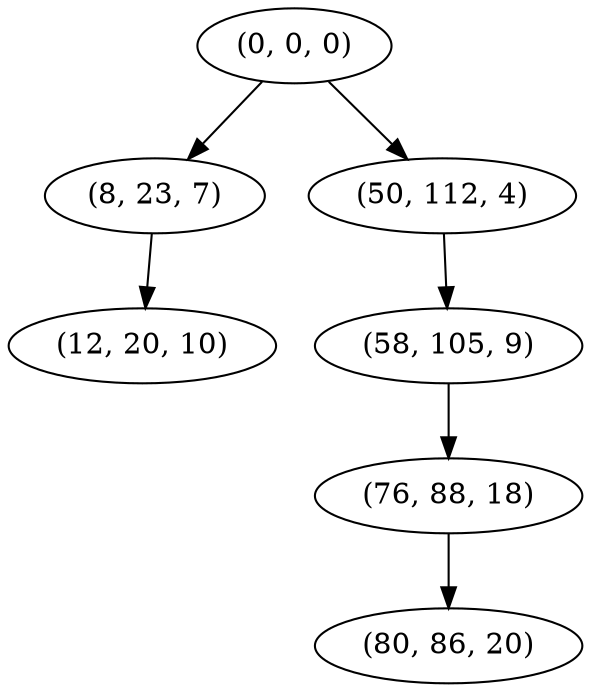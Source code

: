 digraph tree {
    "(0, 0, 0)";
    "(8, 23, 7)";
    "(12, 20, 10)";
    "(50, 112, 4)";
    "(58, 105, 9)";
    "(76, 88, 18)";
    "(80, 86, 20)";
    "(0, 0, 0)" -> "(8, 23, 7)";
    "(0, 0, 0)" -> "(50, 112, 4)";
    "(8, 23, 7)" -> "(12, 20, 10)";
    "(50, 112, 4)" -> "(58, 105, 9)";
    "(58, 105, 9)" -> "(76, 88, 18)";
    "(76, 88, 18)" -> "(80, 86, 20)";
}
